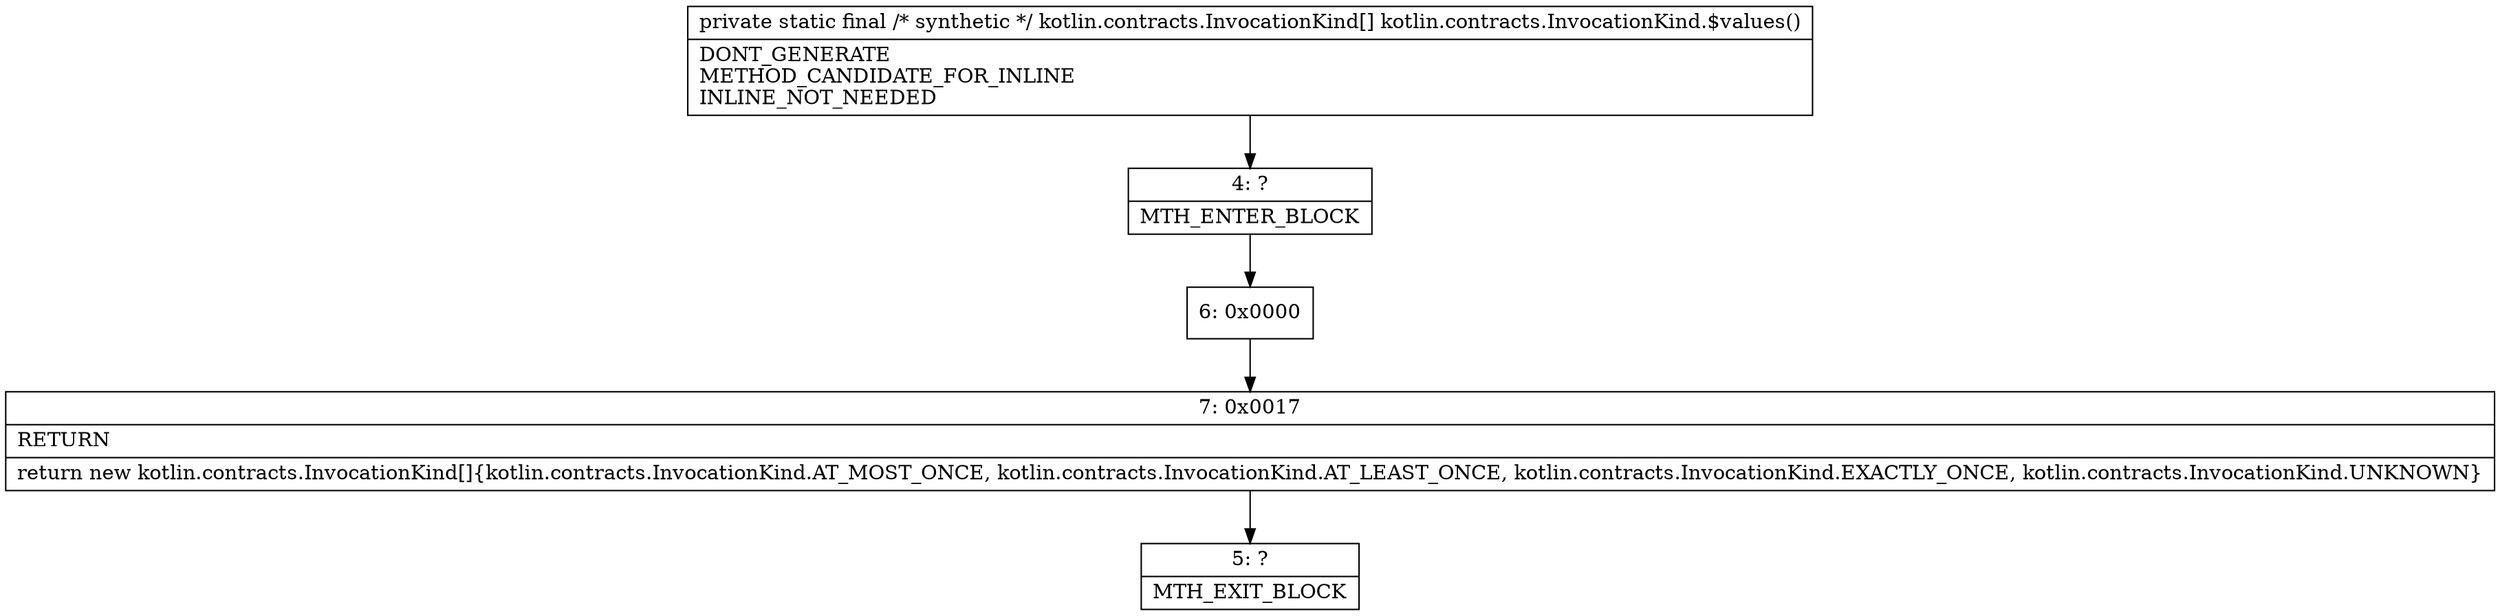 digraph "CFG forkotlin.contracts.InvocationKind.$values()[Lkotlin\/contracts\/InvocationKind;" {
Node_4 [shape=record,label="{4\:\ ?|MTH_ENTER_BLOCK\l}"];
Node_6 [shape=record,label="{6\:\ 0x0000}"];
Node_7 [shape=record,label="{7\:\ 0x0017|RETURN\l|return new kotlin.contracts.InvocationKind[]\{kotlin.contracts.InvocationKind.AT_MOST_ONCE, kotlin.contracts.InvocationKind.AT_LEAST_ONCE, kotlin.contracts.InvocationKind.EXACTLY_ONCE, kotlin.contracts.InvocationKind.UNKNOWN\}\l}"];
Node_5 [shape=record,label="{5\:\ ?|MTH_EXIT_BLOCK\l}"];
MethodNode[shape=record,label="{private static final \/* synthetic *\/ kotlin.contracts.InvocationKind[] kotlin.contracts.InvocationKind.$values()  | DONT_GENERATE\lMETHOD_CANDIDATE_FOR_INLINE\lINLINE_NOT_NEEDED\l}"];
MethodNode -> Node_4;Node_4 -> Node_6;
Node_6 -> Node_7;
Node_7 -> Node_5;
}


